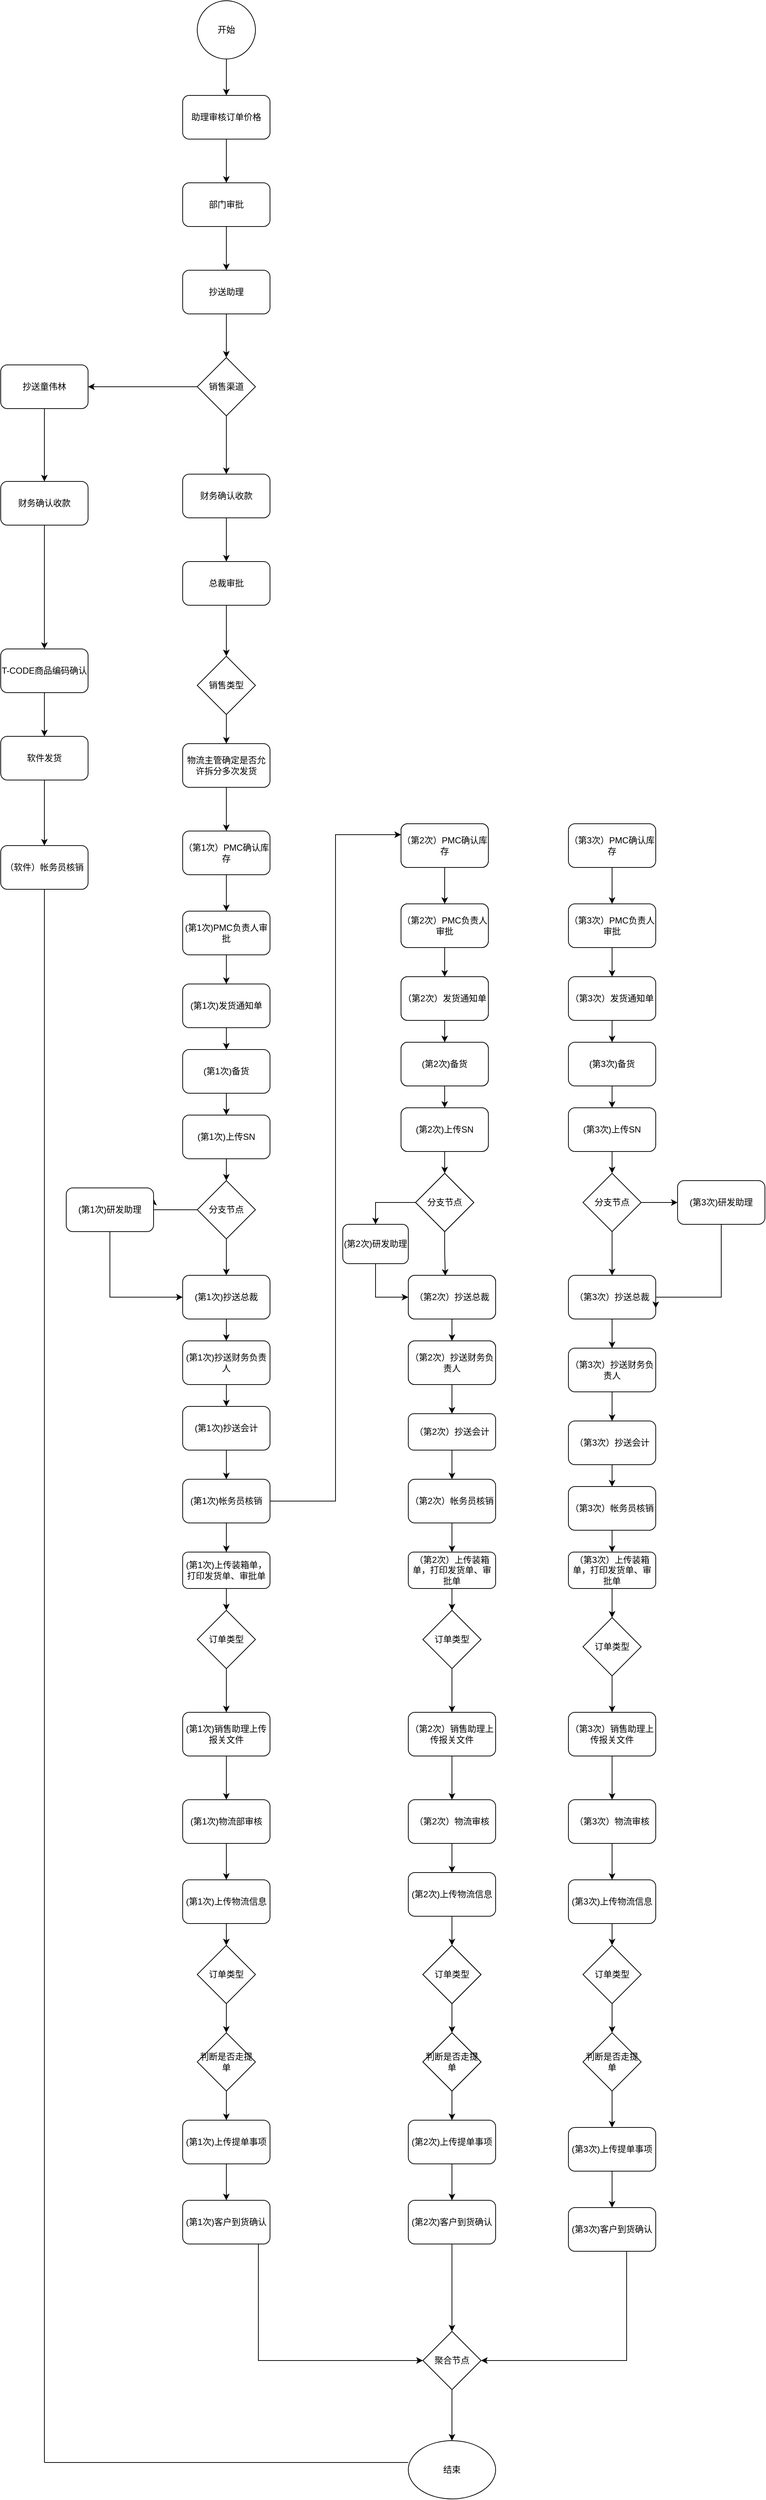 <mxfile version="21.7.2" type="github">
  <diagram id="C5RBs43oDa-KdzZeNtuy" name="Page-1">
    <mxGraphModel dx="967" dy="470" grid="1" gridSize="10" guides="1" tooltips="1" connect="1" arrows="1" fold="1" page="1" pageScale="1" pageWidth="827" pageHeight="1169" math="0" shadow="0">
      <root>
        <mxCell id="WIyWlLk6GJQsqaUBKTNV-0" />
        <mxCell id="WIyWlLk6GJQsqaUBKTNV-1" parent="WIyWlLk6GJQsqaUBKTNV-0" />
        <mxCell id="7YlRBh8pq4Ufe2D6Z4gR-2" style="edgeStyle=orthogonalEdgeStyle;rounded=0;orthogonalLoop=1;jettySize=auto;html=1;" edge="1" parent="WIyWlLk6GJQsqaUBKTNV-1" source="7YlRBh8pq4Ufe2D6Z4gR-0" target="7YlRBh8pq4Ufe2D6Z4gR-1">
          <mxGeometry relative="1" as="geometry" />
        </mxCell>
        <mxCell id="7YlRBh8pq4Ufe2D6Z4gR-0" value="开始" style="ellipse;whiteSpace=wrap;html=1;aspect=fixed;" vertex="1" parent="WIyWlLk6GJQsqaUBKTNV-1">
          <mxGeometry x="290" y="20" width="80" height="80" as="geometry" />
        </mxCell>
        <mxCell id="7YlRBh8pq4Ufe2D6Z4gR-4" style="edgeStyle=orthogonalEdgeStyle;rounded=0;orthogonalLoop=1;jettySize=auto;html=1;entryX=0.5;entryY=0;entryDx=0;entryDy=0;" edge="1" parent="WIyWlLk6GJQsqaUBKTNV-1" source="7YlRBh8pq4Ufe2D6Z4gR-1" target="7YlRBh8pq4Ufe2D6Z4gR-3">
          <mxGeometry relative="1" as="geometry" />
        </mxCell>
        <mxCell id="7YlRBh8pq4Ufe2D6Z4gR-1" value="助理审核订单价格" style="rounded=1;whiteSpace=wrap;html=1;" vertex="1" parent="WIyWlLk6GJQsqaUBKTNV-1">
          <mxGeometry x="270" y="150" width="120" height="60" as="geometry" />
        </mxCell>
        <mxCell id="7YlRBh8pq4Ufe2D6Z4gR-6" style="edgeStyle=orthogonalEdgeStyle;rounded=0;orthogonalLoop=1;jettySize=auto;html=1;" edge="1" parent="WIyWlLk6GJQsqaUBKTNV-1" source="7YlRBh8pq4Ufe2D6Z4gR-3" target="7YlRBh8pq4Ufe2D6Z4gR-5">
          <mxGeometry relative="1" as="geometry" />
        </mxCell>
        <mxCell id="7YlRBh8pq4Ufe2D6Z4gR-3" value="部门审批" style="rounded=1;whiteSpace=wrap;html=1;" vertex="1" parent="WIyWlLk6GJQsqaUBKTNV-1">
          <mxGeometry x="270" y="270" width="120" height="60" as="geometry" />
        </mxCell>
        <mxCell id="7YlRBh8pq4Ufe2D6Z4gR-8" style="edgeStyle=orthogonalEdgeStyle;rounded=0;orthogonalLoop=1;jettySize=auto;html=1;" edge="1" parent="WIyWlLk6GJQsqaUBKTNV-1" source="7YlRBh8pq4Ufe2D6Z4gR-5" target="7YlRBh8pq4Ufe2D6Z4gR-7">
          <mxGeometry relative="1" as="geometry" />
        </mxCell>
        <mxCell id="7YlRBh8pq4Ufe2D6Z4gR-5" value="抄送助理" style="rounded=1;whiteSpace=wrap;html=1;" vertex="1" parent="WIyWlLk6GJQsqaUBKTNV-1">
          <mxGeometry x="270" y="390" width="120" height="60" as="geometry" />
        </mxCell>
        <mxCell id="7YlRBh8pq4Ufe2D6Z4gR-107" style="edgeStyle=orthogonalEdgeStyle;rounded=0;orthogonalLoop=1;jettySize=auto;html=1;entryX=1;entryY=0.5;entryDx=0;entryDy=0;" edge="1" parent="WIyWlLk6GJQsqaUBKTNV-1" source="7YlRBh8pq4Ufe2D6Z4gR-7" target="7YlRBh8pq4Ufe2D6Z4gR-9">
          <mxGeometry relative="1" as="geometry" />
        </mxCell>
        <mxCell id="7YlRBh8pq4Ufe2D6Z4gR-109" style="edgeStyle=orthogonalEdgeStyle;rounded=0;orthogonalLoop=1;jettySize=auto;html=1;" edge="1" parent="WIyWlLk6GJQsqaUBKTNV-1" source="7YlRBh8pq4Ufe2D6Z4gR-7" target="7YlRBh8pq4Ufe2D6Z4gR-11">
          <mxGeometry relative="1" as="geometry" />
        </mxCell>
        <mxCell id="7YlRBh8pq4Ufe2D6Z4gR-7" value="销售渠道" style="rhombus;whiteSpace=wrap;html=1;" vertex="1" parent="WIyWlLk6GJQsqaUBKTNV-1">
          <mxGeometry x="290" y="510" width="80" height="80" as="geometry" />
        </mxCell>
        <mxCell id="7YlRBh8pq4Ufe2D6Z4gR-108" style="edgeStyle=orthogonalEdgeStyle;rounded=0;orthogonalLoop=1;jettySize=auto;html=1;" edge="1" parent="WIyWlLk6GJQsqaUBKTNV-1" source="7YlRBh8pq4Ufe2D6Z4gR-9" target="7YlRBh8pq4Ufe2D6Z4gR-10">
          <mxGeometry relative="1" as="geometry" />
        </mxCell>
        <mxCell id="7YlRBh8pq4Ufe2D6Z4gR-9" value="抄送童伟林" style="rounded=1;whiteSpace=wrap;html=1;" vertex="1" parent="WIyWlLk6GJQsqaUBKTNV-1">
          <mxGeometry x="20" y="520" width="120" height="60" as="geometry" />
        </mxCell>
        <mxCell id="7YlRBh8pq4Ufe2D6Z4gR-111" style="edgeStyle=orthogonalEdgeStyle;rounded=0;orthogonalLoop=1;jettySize=auto;html=1;entryX=0.5;entryY=0;entryDx=0;entryDy=0;" edge="1" parent="WIyWlLk6GJQsqaUBKTNV-1" source="7YlRBh8pq4Ufe2D6Z4gR-10" target="7YlRBh8pq4Ufe2D6Z4gR-14">
          <mxGeometry relative="1" as="geometry" />
        </mxCell>
        <mxCell id="7YlRBh8pq4Ufe2D6Z4gR-10" value="财务确认收款" style="rounded=1;whiteSpace=wrap;html=1;" vertex="1" parent="WIyWlLk6GJQsqaUBKTNV-1">
          <mxGeometry x="20" y="680" width="120" height="60" as="geometry" />
        </mxCell>
        <mxCell id="7YlRBh8pq4Ufe2D6Z4gR-110" style="edgeStyle=orthogonalEdgeStyle;rounded=0;orthogonalLoop=1;jettySize=auto;html=1;entryX=0.5;entryY=0;entryDx=0;entryDy=0;" edge="1" parent="WIyWlLk6GJQsqaUBKTNV-1" source="7YlRBh8pq4Ufe2D6Z4gR-11" target="7YlRBh8pq4Ufe2D6Z4gR-12">
          <mxGeometry relative="1" as="geometry" />
        </mxCell>
        <mxCell id="7YlRBh8pq4Ufe2D6Z4gR-11" value="财务确认收款" style="rounded=1;whiteSpace=wrap;html=1;" vertex="1" parent="WIyWlLk6GJQsqaUBKTNV-1">
          <mxGeometry x="270" y="670" width="120" height="60" as="geometry" />
        </mxCell>
        <mxCell id="7YlRBh8pq4Ufe2D6Z4gR-113" style="edgeStyle=orthogonalEdgeStyle;rounded=0;orthogonalLoop=1;jettySize=auto;html=1;entryX=0.5;entryY=0;entryDx=0;entryDy=0;" edge="1" parent="WIyWlLk6GJQsqaUBKTNV-1" source="7YlRBh8pq4Ufe2D6Z4gR-12" target="7YlRBh8pq4Ufe2D6Z4gR-13">
          <mxGeometry relative="1" as="geometry" />
        </mxCell>
        <mxCell id="7YlRBh8pq4Ufe2D6Z4gR-12" value="总裁审批" style="rounded=1;whiteSpace=wrap;html=1;" vertex="1" parent="WIyWlLk6GJQsqaUBKTNV-1">
          <mxGeometry x="270" y="790" width="120" height="60" as="geometry" />
        </mxCell>
        <mxCell id="7YlRBh8pq4Ufe2D6Z4gR-114" style="edgeStyle=orthogonalEdgeStyle;rounded=0;orthogonalLoop=1;jettySize=auto;html=1;entryX=0.5;entryY=0;entryDx=0;entryDy=0;" edge="1" parent="WIyWlLk6GJQsqaUBKTNV-1" source="7YlRBh8pq4Ufe2D6Z4gR-13" target="7YlRBh8pq4Ufe2D6Z4gR-15">
          <mxGeometry relative="1" as="geometry" />
        </mxCell>
        <mxCell id="7YlRBh8pq4Ufe2D6Z4gR-13" value="销售类型" style="rhombus;whiteSpace=wrap;html=1;" vertex="1" parent="WIyWlLk6GJQsqaUBKTNV-1">
          <mxGeometry x="290" y="920" width="80" height="80" as="geometry" />
        </mxCell>
        <mxCell id="7YlRBh8pq4Ufe2D6Z4gR-190" style="edgeStyle=orthogonalEdgeStyle;rounded=0;orthogonalLoop=1;jettySize=auto;html=1;entryX=0.5;entryY=0;entryDx=0;entryDy=0;" edge="1" parent="WIyWlLk6GJQsqaUBKTNV-1" source="7YlRBh8pq4Ufe2D6Z4gR-14" target="7YlRBh8pq4Ufe2D6Z4gR-17">
          <mxGeometry relative="1" as="geometry" />
        </mxCell>
        <mxCell id="7YlRBh8pq4Ufe2D6Z4gR-14" value="T-CODE商品编码确认" style="rounded=1;whiteSpace=wrap;html=1;" vertex="1" parent="WIyWlLk6GJQsqaUBKTNV-1">
          <mxGeometry x="20" y="910" width="120" height="60" as="geometry" />
        </mxCell>
        <mxCell id="7YlRBh8pq4Ufe2D6Z4gR-115" style="edgeStyle=orthogonalEdgeStyle;rounded=0;orthogonalLoop=1;jettySize=auto;html=1;entryX=0.5;entryY=0;entryDx=0;entryDy=0;" edge="1" parent="WIyWlLk6GJQsqaUBKTNV-1" source="7YlRBh8pq4Ufe2D6Z4gR-15" target="7YlRBh8pq4Ufe2D6Z4gR-19">
          <mxGeometry relative="1" as="geometry" />
        </mxCell>
        <mxCell id="7YlRBh8pq4Ufe2D6Z4gR-15" value="物流主管确定是否允许拆分多次发货" style="rounded=1;whiteSpace=wrap;html=1;" vertex="1" parent="WIyWlLk6GJQsqaUBKTNV-1">
          <mxGeometry x="270" y="1040" width="120" height="60" as="geometry" />
        </mxCell>
        <mxCell id="7YlRBh8pq4Ufe2D6Z4gR-117" style="edgeStyle=orthogonalEdgeStyle;rounded=0;orthogonalLoop=1;jettySize=auto;html=1;" edge="1" parent="WIyWlLk6GJQsqaUBKTNV-1" source="7YlRBh8pq4Ufe2D6Z4gR-17" target="7YlRBh8pq4Ufe2D6Z4gR-18">
          <mxGeometry relative="1" as="geometry" />
        </mxCell>
        <mxCell id="7YlRBh8pq4Ufe2D6Z4gR-17" value="软件发货" style="rounded=1;whiteSpace=wrap;html=1;" vertex="1" parent="WIyWlLk6GJQsqaUBKTNV-1">
          <mxGeometry x="20" y="1030" width="120" height="60" as="geometry" />
        </mxCell>
        <mxCell id="7YlRBh8pq4Ufe2D6Z4gR-18" value="（软件）帐务员核销" style="rounded=1;whiteSpace=wrap;html=1;" vertex="1" parent="WIyWlLk6GJQsqaUBKTNV-1">
          <mxGeometry x="20" y="1180" width="120" height="60" as="geometry" />
        </mxCell>
        <mxCell id="7YlRBh8pq4Ufe2D6Z4gR-118" style="edgeStyle=orthogonalEdgeStyle;rounded=0;orthogonalLoop=1;jettySize=auto;html=1;entryX=0.5;entryY=0;entryDx=0;entryDy=0;" edge="1" parent="WIyWlLk6GJQsqaUBKTNV-1" source="7YlRBh8pq4Ufe2D6Z4gR-19" target="7YlRBh8pq4Ufe2D6Z4gR-20">
          <mxGeometry relative="1" as="geometry" />
        </mxCell>
        <mxCell id="7YlRBh8pq4Ufe2D6Z4gR-19" value="（第1次）PMC确认库存" style="rounded=1;whiteSpace=wrap;html=1;" vertex="1" parent="WIyWlLk6GJQsqaUBKTNV-1">
          <mxGeometry x="270" y="1160" width="120" height="60" as="geometry" />
        </mxCell>
        <mxCell id="7YlRBh8pq4Ufe2D6Z4gR-120" style="edgeStyle=orthogonalEdgeStyle;rounded=0;orthogonalLoop=1;jettySize=auto;html=1;" edge="1" parent="WIyWlLk6GJQsqaUBKTNV-1" source="7YlRBh8pq4Ufe2D6Z4gR-20" target="7YlRBh8pq4Ufe2D6Z4gR-21">
          <mxGeometry relative="1" as="geometry" />
        </mxCell>
        <mxCell id="7YlRBh8pq4Ufe2D6Z4gR-20" value="(第1次)PMC负责人审批" style="rounded=1;whiteSpace=wrap;html=1;" vertex="1" parent="WIyWlLk6GJQsqaUBKTNV-1">
          <mxGeometry x="270" y="1270" width="120" height="60" as="geometry" />
        </mxCell>
        <mxCell id="7YlRBh8pq4Ufe2D6Z4gR-121" style="edgeStyle=orthogonalEdgeStyle;rounded=0;orthogonalLoop=1;jettySize=auto;html=1;" edge="1" parent="WIyWlLk6GJQsqaUBKTNV-1" source="7YlRBh8pq4Ufe2D6Z4gR-21" target="7YlRBh8pq4Ufe2D6Z4gR-22">
          <mxGeometry relative="1" as="geometry" />
        </mxCell>
        <mxCell id="7YlRBh8pq4Ufe2D6Z4gR-21" value="(第1次)发货通知单" style="rounded=1;whiteSpace=wrap;html=1;" vertex="1" parent="WIyWlLk6GJQsqaUBKTNV-1">
          <mxGeometry x="270" y="1370" width="120" height="60" as="geometry" />
        </mxCell>
        <mxCell id="7YlRBh8pq4Ufe2D6Z4gR-122" style="edgeStyle=orthogonalEdgeStyle;rounded=0;orthogonalLoop=1;jettySize=auto;html=1;" edge="1" parent="WIyWlLk6GJQsqaUBKTNV-1" source="7YlRBh8pq4Ufe2D6Z4gR-22" target="7YlRBh8pq4Ufe2D6Z4gR-23">
          <mxGeometry relative="1" as="geometry" />
        </mxCell>
        <mxCell id="7YlRBh8pq4Ufe2D6Z4gR-22" value="(第1次)备货" style="rounded=1;whiteSpace=wrap;html=1;" vertex="1" parent="WIyWlLk6GJQsqaUBKTNV-1">
          <mxGeometry x="270" y="1460" width="120" height="60" as="geometry" />
        </mxCell>
        <mxCell id="7YlRBh8pq4Ufe2D6Z4gR-123" style="edgeStyle=orthogonalEdgeStyle;rounded=0;orthogonalLoop=1;jettySize=auto;html=1;" edge="1" parent="WIyWlLk6GJQsqaUBKTNV-1" source="7YlRBh8pq4Ufe2D6Z4gR-23" target="7YlRBh8pq4Ufe2D6Z4gR-24">
          <mxGeometry relative="1" as="geometry" />
        </mxCell>
        <mxCell id="7YlRBh8pq4Ufe2D6Z4gR-23" value="(第1次)上传SN" style="rounded=1;whiteSpace=wrap;html=1;" vertex="1" parent="WIyWlLk6GJQsqaUBKTNV-1">
          <mxGeometry x="270" y="1550" width="120" height="60" as="geometry" />
        </mxCell>
        <mxCell id="7YlRBh8pq4Ufe2D6Z4gR-124" style="edgeStyle=orthogonalEdgeStyle;rounded=0;orthogonalLoop=1;jettySize=auto;html=1;entryX=1;entryY=0.25;entryDx=0;entryDy=0;" edge="1" parent="WIyWlLk6GJQsqaUBKTNV-1" source="7YlRBh8pq4Ufe2D6Z4gR-24" target="7YlRBh8pq4Ufe2D6Z4gR-28">
          <mxGeometry relative="1" as="geometry">
            <Array as="points">
              <mxPoint x="230" y="1680" />
            </Array>
          </mxGeometry>
        </mxCell>
        <mxCell id="7YlRBh8pq4Ufe2D6Z4gR-125" style="edgeStyle=orthogonalEdgeStyle;rounded=0;orthogonalLoop=1;jettySize=auto;html=1;entryX=0.5;entryY=0;entryDx=0;entryDy=0;" edge="1" parent="WIyWlLk6GJQsqaUBKTNV-1" source="7YlRBh8pq4Ufe2D6Z4gR-24" target="7YlRBh8pq4Ufe2D6Z4gR-25">
          <mxGeometry relative="1" as="geometry" />
        </mxCell>
        <mxCell id="7YlRBh8pq4Ufe2D6Z4gR-24" value="分支节点" style="rhombus;whiteSpace=wrap;html=1;" vertex="1" parent="WIyWlLk6GJQsqaUBKTNV-1">
          <mxGeometry x="290" y="1640" width="80" height="80" as="geometry" />
        </mxCell>
        <mxCell id="7YlRBh8pq4Ufe2D6Z4gR-126" style="edgeStyle=orthogonalEdgeStyle;rounded=0;orthogonalLoop=1;jettySize=auto;html=1;" edge="1" parent="WIyWlLk6GJQsqaUBKTNV-1" source="7YlRBh8pq4Ufe2D6Z4gR-25" target="7YlRBh8pq4Ufe2D6Z4gR-26">
          <mxGeometry relative="1" as="geometry" />
        </mxCell>
        <mxCell id="7YlRBh8pq4Ufe2D6Z4gR-25" value="(第1次)抄送总裁" style="rounded=1;whiteSpace=wrap;html=1;" vertex="1" parent="WIyWlLk6GJQsqaUBKTNV-1">
          <mxGeometry x="270" y="1770" width="120" height="60" as="geometry" />
        </mxCell>
        <mxCell id="7YlRBh8pq4Ufe2D6Z4gR-127" style="edgeStyle=orthogonalEdgeStyle;rounded=0;orthogonalLoop=1;jettySize=auto;html=1;" edge="1" parent="WIyWlLk6GJQsqaUBKTNV-1" source="7YlRBh8pq4Ufe2D6Z4gR-26" target="7YlRBh8pq4Ufe2D6Z4gR-29">
          <mxGeometry relative="1" as="geometry" />
        </mxCell>
        <mxCell id="7YlRBh8pq4Ufe2D6Z4gR-26" value="(第1次)抄送财务负责人" style="rounded=1;whiteSpace=wrap;html=1;" vertex="1" parent="WIyWlLk6GJQsqaUBKTNV-1">
          <mxGeometry x="270" y="1860" width="120" height="60" as="geometry" />
        </mxCell>
        <mxCell id="7YlRBh8pq4Ufe2D6Z4gR-161" style="edgeStyle=orthogonalEdgeStyle;rounded=0;orthogonalLoop=1;jettySize=auto;html=1;entryX=0;entryY=0.5;entryDx=0;entryDy=0;" edge="1" parent="WIyWlLk6GJQsqaUBKTNV-1" source="7YlRBh8pq4Ufe2D6Z4gR-28" target="7YlRBh8pq4Ufe2D6Z4gR-25">
          <mxGeometry relative="1" as="geometry">
            <Array as="points">
              <mxPoint x="170" y="1800" />
            </Array>
          </mxGeometry>
        </mxCell>
        <mxCell id="7YlRBh8pq4Ufe2D6Z4gR-28" value="(第1次)研发助理" style="rounded=1;whiteSpace=wrap;html=1;" vertex="1" parent="WIyWlLk6GJQsqaUBKTNV-1">
          <mxGeometry x="110" y="1650" width="120" height="60" as="geometry" />
        </mxCell>
        <mxCell id="7YlRBh8pq4Ufe2D6Z4gR-128" style="edgeStyle=orthogonalEdgeStyle;rounded=0;orthogonalLoop=1;jettySize=auto;html=1;entryX=0.5;entryY=0;entryDx=0;entryDy=0;" edge="1" parent="WIyWlLk6GJQsqaUBKTNV-1" source="7YlRBh8pq4Ufe2D6Z4gR-29" target="7YlRBh8pq4Ufe2D6Z4gR-30">
          <mxGeometry relative="1" as="geometry" />
        </mxCell>
        <mxCell id="7YlRBh8pq4Ufe2D6Z4gR-29" value="(第1次)抄送会计" style="rounded=1;whiteSpace=wrap;html=1;" vertex="1" parent="WIyWlLk6GJQsqaUBKTNV-1">
          <mxGeometry x="270" y="1950" width="120" height="60" as="geometry" />
        </mxCell>
        <mxCell id="7YlRBh8pq4Ufe2D6Z4gR-129" style="edgeStyle=orthogonalEdgeStyle;rounded=0;orthogonalLoop=1;jettySize=auto;html=1;" edge="1" parent="WIyWlLk6GJQsqaUBKTNV-1" source="7YlRBh8pq4Ufe2D6Z4gR-30" target="7YlRBh8pq4Ufe2D6Z4gR-33">
          <mxGeometry relative="1" as="geometry" />
        </mxCell>
        <mxCell id="7YlRBh8pq4Ufe2D6Z4gR-140" style="edgeStyle=orthogonalEdgeStyle;rounded=0;orthogonalLoop=1;jettySize=auto;html=1;entryX=0;entryY=0.25;entryDx=0;entryDy=0;" edge="1" parent="WIyWlLk6GJQsqaUBKTNV-1" source="7YlRBh8pq4Ufe2D6Z4gR-30" target="7YlRBh8pq4Ufe2D6Z4gR-63">
          <mxGeometry relative="1" as="geometry" />
        </mxCell>
        <mxCell id="7YlRBh8pq4Ufe2D6Z4gR-30" value="(第1次)帐务员核销" style="rounded=1;whiteSpace=wrap;html=1;" vertex="1" parent="WIyWlLk6GJQsqaUBKTNV-1">
          <mxGeometry x="270" y="2050" width="120" height="60" as="geometry" />
        </mxCell>
        <mxCell id="7YlRBh8pq4Ufe2D6Z4gR-130" style="edgeStyle=orthogonalEdgeStyle;rounded=0;orthogonalLoop=1;jettySize=auto;html=1;" edge="1" parent="WIyWlLk6GJQsqaUBKTNV-1" source="7YlRBh8pq4Ufe2D6Z4gR-33" target="7YlRBh8pq4Ufe2D6Z4gR-34">
          <mxGeometry relative="1" as="geometry" />
        </mxCell>
        <mxCell id="7YlRBh8pq4Ufe2D6Z4gR-33" value="(第1次)上传装箱单，打印发货单、审批单" style="rounded=1;whiteSpace=wrap;html=1;" vertex="1" parent="WIyWlLk6GJQsqaUBKTNV-1">
          <mxGeometry x="270" y="2150" width="120" height="50" as="geometry" />
        </mxCell>
        <mxCell id="7YlRBh8pq4Ufe2D6Z4gR-133" style="edgeStyle=orthogonalEdgeStyle;rounded=0;orthogonalLoop=1;jettySize=auto;html=1;" edge="1" parent="WIyWlLk6GJQsqaUBKTNV-1" source="7YlRBh8pq4Ufe2D6Z4gR-34" target="7YlRBh8pq4Ufe2D6Z4gR-36">
          <mxGeometry relative="1" as="geometry" />
        </mxCell>
        <mxCell id="7YlRBh8pq4Ufe2D6Z4gR-34" value="订单类型" style="rhombus;whiteSpace=wrap;html=1;" vertex="1" parent="WIyWlLk6GJQsqaUBKTNV-1">
          <mxGeometry x="290" y="2230" width="80" height="80" as="geometry" />
        </mxCell>
        <mxCell id="7YlRBh8pq4Ufe2D6Z4gR-134" style="edgeStyle=orthogonalEdgeStyle;rounded=0;orthogonalLoop=1;jettySize=auto;html=1;" edge="1" parent="WIyWlLk6GJQsqaUBKTNV-1" source="7YlRBh8pq4Ufe2D6Z4gR-36" target="7YlRBh8pq4Ufe2D6Z4gR-37">
          <mxGeometry relative="1" as="geometry" />
        </mxCell>
        <mxCell id="7YlRBh8pq4Ufe2D6Z4gR-36" value="(第1次)销售助理上传报关文件" style="rounded=1;whiteSpace=wrap;html=1;" vertex="1" parent="WIyWlLk6GJQsqaUBKTNV-1">
          <mxGeometry x="270" y="2370" width="120" height="60" as="geometry" />
        </mxCell>
        <mxCell id="7YlRBh8pq4Ufe2D6Z4gR-135" style="edgeStyle=orthogonalEdgeStyle;rounded=0;orthogonalLoop=1;jettySize=auto;html=1;" edge="1" parent="WIyWlLk6GJQsqaUBKTNV-1" source="7YlRBh8pq4Ufe2D6Z4gR-37" target="7YlRBh8pq4Ufe2D6Z4gR-38">
          <mxGeometry relative="1" as="geometry" />
        </mxCell>
        <mxCell id="7YlRBh8pq4Ufe2D6Z4gR-37" value="(第1次)物流部审核" style="rounded=1;whiteSpace=wrap;html=1;" vertex="1" parent="WIyWlLk6GJQsqaUBKTNV-1">
          <mxGeometry x="270" y="2490" width="120" height="60" as="geometry" />
        </mxCell>
        <mxCell id="7YlRBh8pq4Ufe2D6Z4gR-136" style="edgeStyle=orthogonalEdgeStyle;rounded=0;orthogonalLoop=1;jettySize=auto;html=1;" edge="1" parent="WIyWlLk6GJQsqaUBKTNV-1" source="7YlRBh8pq4Ufe2D6Z4gR-38" target="7YlRBh8pq4Ufe2D6Z4gR-39">
          <mxGeometry relative="1" as="geometry" />
        </mxCell>
        <mxCell id="7YlRBh8pq4Ufe2D6Z4gR-38" value="(第1次)上传物流信息" style="rounded=1;whiteSpace=wrap;html=1;" vertex="1" parent="WIyWlLk6GJQsqaUBKTNV-1">
          <mxGeometry x="270" y="2600" width="120" height="60" as="geometry" />
        </mxCell>
        <mxCell id="7YlRBh8pq4Ufe2D6Z4gR-137" style="edgeStyle=orthogonalEdgeStyle;rounded=0;orthogonalLoop=1;jettySize=auto;html=1;" edge="1" parent="WIyWlLk6GJQsqaUBKTNV-1" source="7YlRBh8pq4Ufe2D6Z4gR-39" target="7YlRBh8pq4Ufe2D6Z4gR-40">
          <mxGeometry relative="1" as="geometry" />
        </mxCell>
        <mxCell id="7YlRBh8pq4Ufe2D6Z4gR-39" value="订单类型" style="rhombus;whiteSpace=wrap;html=1;" vertex="1" parent="WIyWlLk6GJQsqaUBKTNV-1">
          <mxGeometry x="290" y="2690" width="80" height="80" as="geometry" />
        </mxCell>
        <mxCell id="7YlRBh8pq4Ufe2D6Z4gR-138" style="edgeStyle=orthogonalEdgeStyle;rounded=0;orthogonalLoop=1;jettySize=auto;html=1;" edge="1" parent="WIyWlLk6GJQsqaUBKTNV-1" source="7YlRBh8pq4Ufe2D6Z4gR-40" target="7YlRBh8pq4Ufe2D6Z4gR-41">
          <mxGeometry relative="1" as="geometry" />
        </mxCell>
        <mxCell id="7YlRBh8pq4Ufe2D6Z4gR-40" value="判断是否走提单" style="rhombus;whiteSpace=wrap;html=1;" vertex="1" parent="WIyWlLk6GJQsqaUBKTNV-1">
          <mxGeometry x="290" y="2810" width="80" height="80" as="geometry" />
        </mxCell>
        <mxCell id="7YlRBh8pq4Ufe2D6Z4gR-139" style="edgeStyle=orthogonalEdgeStyle;rounded=0;orthogonalLoop=1;jettySize=auto;html=1;" edge="1" parent="WIyWlLk6GJQsqaUBKTNV-1" source="7YlRBh8pq4Ufe2D6Z4gR-41" target="7YlRBh8pq4Ufe2D6Z4gR-42">
          <mxGeometry relative="1" as="geometry" />
        </mxCell>
        <mxCell id="7YlRBh8pq4Ufe2D6Z4gR-41" value="(第1次)上传提单事项" style="rounded=1;whiteSpace=wrap;html=1;" vertex="1" parent="WIyWlLk6GJQsqaUBKTNV-1">
          <mxGeometry x="270" y="2930" width="120" height="60" as="geometry" />
        </mxCell>
        <mxCell id="7YlRBh8pq4Ufe2D6Z4gR-106" style="edgeStyle=orthogonalEdgeStyle;rounded=0;orthogonalLoop=1;jettySize=auto;html=1;entryX=0;entryY=0.5;entryDx=0;entryDy=0;" edge="1" parent="WIyWlLk6GJQsqaUBKTNV-1" source="7YlRBh8pq4Ufe2D6Z4gR-42" target="7YlRBh8pq4Ufe2D6Z4gR-102">
          <mxGeometry relative="1" as="geometry">
            <Array as="points">
              <mxPoint x="374" y="3260" />
            </Array>
          </mxGeometry>
        </mxCell>
        <mxCell id="7YlRBh8pq4Ufe2D6Z4gR-42" value="(第1次)客户到货确认" style="rounded=1;whiteSpace=wrap;html=1;" vertex="1" parent="WIyWlLk6GJQsqaUBKTNV-1">
          <mxGeometry x="270" y="3040" width="120" height="60" as="geometry" />
        </mxCell>
        <mxCell id="7YlRBh8pq4Ufe2D6Z4gR-43" value="（第2次）PMC确认库存" style="rounded=1;whiteSpace=wrap;html=1;" vertex="1" parent="WIyWlLk6GJQsqaUBKTNV-1">
          <mxGeometry x="570" y="1150" width="120" height="60" as="geometry" />
        </mxCell>
        <mxCell id="7YlRBh8pq4Ufe2D6Z4gR-44" value="（第2次）PMC负责人审批" style="rounded=1;whiteSpace=wrap;html=1;" vertex="1" parent="WIyWlLk6GJQsqaUBKTNV-1">
          <mxGeometry x="570" y="1260" width="120" height="60" as="geometry" />
        </mxCell>
        <mxCell id="7YlRBh8pq4Ufe2D6Z4gR-45" value="（第2次）发货通知单" style="rounded=1;whiteSpace=wrap;html=1;" vertex="1" parent="WIyWlLk6GJQsqaUBKTNV-1">
          <mxGeometry x="570" y="1360" width="120" height="60" as="geometry" />
        </mxCell>
        <mxCell id="7YlRBh8pq4Ufe2D6Z4gR-46" value="(第2次)备货" style="rounded=1;whiteSpace=wrap;html=1;" vertex="1" parent="WIyWlLk6GJQsqaUBKTNV-1">
          <mxGeometry x="570" y="1450" width="120" height="60" as="geometry" />
        </mxCell>
        <mxCell id="7YlRBh8pq4Ufe2D6Z4gR-47" value="(第2次)上传SN" style="rounded=1;whiteSpace=wrap;html=1;" vertex="1" parent="WIyWlLk6GJQsqaUBKTNV-1">
          <mxGeometry x="570" y="1540" width="120" height="60" as="geometry" />
        </mxCell>
        <mxCell id="7YlRBh8pq4Ufe2D6Z4gR-48" value="分支节点" style="rhombus;whiteSpace=wrap;html=1;" vertex="1" parent="WIyWlLk6GJQsqaUBKTNV-1">
          <mxGeometry x="590" y="1630" width="80" height="80" as="geometry" />
        </mxCell>
        <mxCell id="7YlRBh8pq4Ufe2D6Z4gR-166" style="edgeStyle=orthogonalEdgeStyle;rounded=0;orthogonalLoop=1;jettySize=auto;html=1;entryX=0;entryY=0.5;entryDx=0;entryDy=0;" edge="1" parent="WIyWlLk6GJQsqaUBKTNV-1" source="7YlRBh8pq4Ufe2D6Z4gR-49" target="7YlRBh8pq4Ufe2D6Z4gR-69">
          <mxGeometry relative="1" as="geometry" />
        </mxCell>
        <mxCell id="7YlRBh8pq4Ufe2D6Z4gR-49" value="(第2次)研发助理" style="rounded=1;whiteSpace=wrap;html=1;" vertex="1" parent="WIyWlLk6GJQsqaUBKTNV-1">
          <mxGeometry x="490" y="1700" width="90" height="54" as="geometry" />
        </mxCell>
        <mxCell id="7YlRBh8pq4Ufe2D6Z4gR-50" value="（第2次）抄送总裁" style="rounded=1;whiteSpace=wrap;html=1;" vertex="1" parent="WIyWlLk6GJQsqaUBKTNV-1">
          <mxGeometry x="580" y="1770" width="120" height="60" as="geometry" />
        </mxCell>
        <mxCell id="7YlRBh8pq4Ufe2D6Z4gR-51" value="（第2次）抄送财务负责人" style="rounded=1;whiteSpace=wrap;html=1;" vertex="1" parent="WIyWlLk6GJQsqaUBKTNV-1">
          <mxGeometry x="580" y="1860" width="120" height="60" as="geometry" />
        </mxCell>
        <mxCell id="7YlRBh8pq4Ufe2D6Z4gR-59" value="订单类型" style="rhombus;whiteSpace=wrap;html=1;" vertex="1" parent="WIyWlLk6GJQsqaUBKTNV-1">
          <mxGeometry x="600" y="2690" width="80" height="80" as="geometry" />
        </mxCell>
        <mxCell id="7YlRBh8pq4Ufe2D6Z4gR-60" value="判断是否走提单" style="rhombus;whiteSpace=wrap;html=1;" vertex="1" parent="WIyWlLk6GJQsqaUBKTNV-1">
          <mxGeometry x="600" y="2810" width="80" height="80" as="geometry" />
        </mxCell>
        <mxCell id="7YlRBh8pq4Ufe2D6Z4gR-141" style="edgeStyle=orthogonalEdgeStyle;rounded=0;orthogonalLoop=1;jettySize=auto;html=1;" edge="1" parent="WIyWlLk6GJQsqaUBKTNV-1" source="7YlRBh8pq4Ufe2D6Z4gR-63" target="7YlRBh8pq4Ufe2D6Z4gR-64">
          <mxGeometry relative="1" as="geometry" />
        </mxCell>
        <mxCell id="7YlRBh8pq4Ufe2D6Z4gR-63" value="（第2次）PMC确认库存" style="rounded=1;whiteSpace=wrap;html=1;" vertex="1" parent="WIyWlLk6GJQsqaUBKTNV-1">
          <mxGeometry x="570" y="1150" width="120" height="60" as="geometry" />
        </mxCell>
        <mxCell id="7YlRBh8pq4Ufe2D6Z4gR-142" style="edgeStyle=orthogonalEdgeStyle;rounded=0;orthogonalLoop=1;jettySize=auto;html=1;entryX=0.5;entryY=0;entryDx=0;entryDy=0;" edge="1" parent="WIyWlLk6GJQsqaUBKTNV-1" source="7YlRBh8pq4Ufe2D6Z4gR-64" target="7YlRBh8pq4Ufe2D6Z4gR-65">
          <mxGeometry relative="1" as="geometry" />
        </mxCell>
        <mxCell id="7YlRBh8pq4Ufe2D6Z4gR-64" value="（第2次）PMC负责人审批" style="rounded=1;whiteSpace=wrap;html=1;" vertex="1" parent="WIyWlLk6GJQsqaUBKTNV-1">
          <mxGeometry x="570" y="1260" width="120" height="60" as="geometry" />
        </mxCell>
        <mxCell id="7YlRBh8pq4Ufe2D6Z4gR-143" style="edgeStyle=orthogonalEdgeStyle;rounded=0;orthogonalLoop=1;jettySize=auto;html=1;entryX=0.5;entryY=0;entryDx=0;entryDy=0;" edge="1" parent="WIyWlLk6GJQsqaUBKTNV-1" source="7YlRBh8pq4Ufe2D6Z4gR-65" target="7YlRBh8pq4Ufe2D6Z4gR-66">
          <mxGeometry relative="1" as="geometry" />
        </mxCell>
        <mxCell id="7YlRBh8pq4Ufe2D6Z4gR-65" value="（第2次）发货通知单" style="rounded=1;whiteSpace=wrap;html=1;" vertex="1" parent="WIyWlLk6GJQsqaUBKTNV-1">
          <mxGeometry x="570" y="1360" width="120" height="60" as="geometry" />
        </mxCell>
        <mxCell id="7YlRBh8pq4Ufe2D6Z4gR-144" style="edgeStyle=orthogonalEdgeStyle;rounded=0;orthogonalLoop=1;jettySize=auto;html=1;" edge="1" parent="WIyWlLk6GJQsqaUBKTNV-1" source="7YlRBh8pq4Ufe2D6Z4gR-66" target="7YlRBh8pq4Ufe2D6Z4gR-67">
          <mxGeometry relative="1" as="geometry" />
        </mxCell>
        <mxCell id="7YlRBh8pq4Ufe2D6Z4gR-66" value="(第2次)备货" style="rounded=1;whiteSpace=wrap;html=1;" vertex="1" parent="WIyWlLk6GJQsqaUBKTNV-1">
          <mxGeometry x="570" y="1450" width="120" height="60" as="geometry" />
        </mxCell>
        <mxCell id="7YlRBh8pq4Ufe2D6Z4gR-145" style="edgeStyle=orthogonalEdgeStyle;rounded=0;orthogonalLoop=1;jettySize=auto;html=1;" edge="1" parent="WIyWlLk6GJQsqaUBKTNV-1" source="7YlRBh8pq4Ufe2D6Z4gR-67" target="7YlRBh8pq4Ufe2D6Z4gR-68">
          <mxGeometry relative="1" as="geometry" />
        </mxCell>
        <mxCell id="7YlRBh8pq4Ufe2D6Z4gR-67" value="(第2次)上传SN" style="rounded=1;whiteSpace=wrap;html=1;" vertex="1" parent="WIyWlLk6GJQsqaUBKTNV-1">
          <mxGeometry x="570" y="1540" width="120" height="60" as="geometry" />
        </mxCell>
        <mxCell id="7YlRBh8pq4Ufe2D6Z4gR-147" style="edgeStyle=orthogonalEdgeStyle;rounded=0;orthogonalLoop=1;jettySize=auto;html=1;entryX=0.424;entryY=0.011;entryDx=0;entryDy=0;entryPerimeter=0;" edge="1" parent="WIyWlLk6GJQsqaUBKTNV-1" source="7YlRBh8pq4Ufe2D6Z4gR-68" target="7YlRBh8pq4Ufe2D6Z4gR-69">
          <mxGeometry relative="1" as="geometry" />
        </mxCell>
        <mxCell id="7YlRBh8pq4Ufe2D6Z4gR-165" style="edgeStyle=orthogonalEdgeStyle;rounded=0;orthogonalLoop=1;jettySize=auto;html=1;entryX=0.5;entryY=0;entryDx=0;entryDy=0;" edge="1" parent="WIyWlLk6GJQsqaUBKTNV-1" source="7YlRBh8pq4Ufe2D6Z4gR-68" target="7YlRBh8pq4Ufe2D6Z4gR-49">
          <mxGeometry relative="1" as="geometry" />
        </mxCell>
        <mxCell id="7YlRBh8pq4Ufe2D6Z4gR-68" value="分支节点" style="rhombus;whiteSpace=wrap;html=1;" vertex="1" parent="WIyWlLk6GJQsqaUBKTNV-1">
          <mxGeometry x="590" y="1630" width="80" height="80" as="geometry" />
        </mxCell>
        <mxCell id="7YlRBh8pq4Ufe2D6Z4gR-148" style="edgeStyle=orthogonalEdgeStyle;rounded=0;orthogonalLoop=1;jettySize=auto;html=1;" edge="1" parent="WIyWlLk6GJQsqaUBKTNV-1" source="7YlRBh8pq4Ufe2D6Z4gR-69" target="7YlRBh8pq4Ufe2D6Z4gR-70">
          <mxGeometry relative="1" as="geometry" />
        </mxCell>
        <mxCell id="7YlRBh8pq4Ufe2D6Z4gR-69" value="（第2次）抄送总裁" style="rounded=1;whiteSpace=wrap;html=1;" vertex="1" parent="WIyWlLk6GJQsqaUBKTNV-1">
          <mxGeometry x="580" y="1770" width="120" height="60" as="geometry" />
        </mxCell>
        <mxCell id="7YlRBh8pq4Ufe2D6Z4gR-149" style="edgeStyle=orthogonalEdgeStyle;rounded=0;orthogonalLoop=1;jettySize=auto;html=1;" edge="1" parent="WIyWlLk6GJQsqaUBKTNV-1" source="7YlRBh8pq4Ufe2D6Z4gR-70" target="7YlRBh8pq4Ufe2D6Z4gR-71">
          <mxGeometry relative="1" as="geometry" />
        </mxCell>
        <mxCell id="7YlRBh8pq4Ufe2D6Z4gR-70" value="（第2次）抄送财务负责人" style="rounded=1;whiteSpace=wrap;html=1;" vertex="1" parent="WIyWlLk6GJQsqaUBKTNV-1">
          <mxGeometry x="580" y="1860" width="120" height="60" as="geometry" />
        </mxCell>
        <mxCell id="7YlRBh8pq4Ufe2D6Z4gR-150" style="edgeStyle=orthogonalEdgeStyle;rounded=0;orthogonalLoop=1;jettySize=auto;html=1;" edge="1" parent="WIyWlLk6GJQsqaUBKTNV-1" source="7YlRBh8pq4Ufe2D6Z4gR-71" target="7YlRBh8pq4Ufe2D6Z4gR-72">
          <mxGeometry relative="1" as="geometry" />
        </mxCell>
        <mxCell id="7YlRBh8pq4Ufe2D6Z4gR-71" value="（第2次）抄送会计" style="rounded=1;whiteSpace=wrap;html=1;" vertex="1" parent="WIyWlLk6GJQsqaUBKTNV-1">
          <mxGeometry x="580" y="1960" width="120" height="50" as="geometry" />
        </mxCell>
        <mxCell id="7YlRBh8pq4Ufe2D6Z4gR-151" style="edgeStyle=orthogonalEdgeStyle;rounded=0;orthogonalLoop=1;jettySize=auto;html=1;entryX=0.5;entryY=0;entryDx=0;entryDy=0;" edge="1" parent="WIyWlLk6GJQsqaUBKTNV-1" source="7YlRBh8pq4Ufe2D6Z4gR-72" target="7YlRBh8pq4Ufe2D6Z4gR-73">
          <mxGeometry relative="1" as="geometry" />
        </mxCell>
        <mxCell id="7YlRBh8pq4Ufe2D6Z4gR-72" value="（第2次）帐务员核销" style="rounded=1;whiteSpace=wrap;html=1;" vertex="1" parent="WIyWlLk6GJQsqaUBKTNV-1">
          <mxGeometry x="580" y="2050" width="120" height="60" as="geometry" />
        </mxCell>
        <mxCell id="7YlRBh8pq4Ufe2D6Z4gR-152" style="edgeStyle=orthogonalEdgeStyle;rounded=0;orthogonalLoop=1;jettySize=auto;html=1;" edge="1" parent="WIyWlLk6GJQsqaUBKTNV-1" source="7YlRBh8pq4Ufe2D6Z4gR-73" target="7YlRBh8pq4Ufe2D6Z4gR-74">
          <mxGeometry relative="1" as="geometry" />
        </mxCell>
        <mxCell id="7YlRBh8pq4Ufe2D6Z4gR-73" value="（第2次）上传装箱单，打印发货单、审批单" style="rounded=1;whiteSpace=wrap;html=1;" vertex="1" parent="WIyWlLk6GJQsqaUBKTNV-1">
          <mxGeometry x="580" y="2150" width="120" height="50" as="geometry" />
        </mxCell>
        <mxCell id="7YlRBh8pq4Ufe2D6Z4gR-153" style="edgeStyle=orthogonalEdgeStyle;rounded=0;orthogonalLoop=1;jettySize=auto;html=1;entryX=0.5;entryY=0;entryDx=0;entryDy=0;" edge="1" parent="WIyWlLk6GJQsqaUBKTNV-1" source="7YlRBh8pq4Ufe2D6Z4gR-74" target="7YlRBh8pq4Ufe2D6Z4gR-75">
          <mxGeometry relative="1" as="geometry" />
        </mxCell>
        <mxCell id="7YlRBh8pq4Ufe2D6Z4gR-74" value="订单类型" style="rhombus;whiteSpace=wrap;html=1;" vertex="1" parent="WIyWlLk6GJQsqaUBKTNV-1">
          <mxGeometry x="600" y="2230" width="80" height="80" as="geometry" />
        </mxCell>
        <mxCell id="7YlRBh8pq4Ufe2D6Z4gR-154" style="edgeStyle=orthogonalEdgeStyle;rounded=0;orthogonalLoop=1;jettySize=auto;html=1;" edge="1" parent="WIyWlLk6GJQsqaUBKTNV-1" source="7YlRBh8pq4Ufe2D6Z4gR-75" target="7YlRBh8pq4Ufe2D6Z4gR-76">
          <mxGeometry relative="1" as="geometry" />
        </mxCell>
        <mxCell id="7YlRBh8pq4Ufe2D6Z4gR-75" value="（第2次）销售助理上传报关文件" style="rounded=1;whiteSpace=wrap;html=1;" vertex="1" parent="WIyWlLk6GJQsqaUBKTNV-1">
          <mxGeometry x="580" y="2370" width="120" height="60" as="geometry" />
        </mxCell>
        <mxCell id="7YlRBh8pq4Ufe2D6Z4gR-155" style="edgeStyle=orthogonalEdgeStyle;rounded=0;orthogonalLoop=1;jettySize=auto;html=1;" edge="1" parent="WIyWlLk6GJQsqaUBKTNV-1" source="7YlRBh8pq4Ufe2D6Z4gR-76" target="7YlRBh8pq4Ufe2D6Z4gR-77">
          <mxGeometry relative="1" as="geometry" />
        </mxCell>
        <mxCell id="7YlRBh8pq4Ufe2D6Z4gR-76" value="（第2次）物流审核" style="rounded=1;whiteSpace=wrap;html=1;" vertex="1" parent="WIyWlLk6GJQsqaUBKTNV-1">
          <mxGeometry x="580" y="2490" width="120" height="60" as="geometry" />
        </mxCell>
        <mxCell id="7YlRBh8pq4Ufe2D6Z4gR-156" style="edgeStyle=orthogonalEdgeStyle;rounded=0;orthogonalLoop=1;jettySize=auto;html=1;entryX=0.5;entryY=0;entryDx=0;entryDy=0;" edge="1" parent="WIyWlLk6GJQsqaUBKTNV-1" source="7YlRBh8pq4Ufe2D6Z4gR-77" target="7YlRBh8pq4Ufe2D6Z4gR-78">
          <mxGeometry relative="1" as="geometry" />
        </mxCell>
        <mxCell id="7YlRBh8pq4Ufe2D6Z4gR-77" value="(第2次)上传物流信息" style="rounded=1;whiteSpace=wrap;html=1;" vertex="1" parent="WIyWlLk6GJQsqaUBKTNV-1">
          <mxGeometry x="580" y="2590" width="120" height="60" as="geometry" />
        </mxCell>
        <mxCell id="7YlRBh8pq4Ufe2D6Z4gR-157" style="edgeStyle=orthogonalEdgeStyle;rounded=0;orthogonalLoop=1;jettySize=auto;html=1;" edge="1" parent="WIyWlLk6GJQsqaUBKTNV-1" source="7YlRBh8pq4Ufe2D6Z4gR-78" target="7YlRBh8pq4Ufe2D6Z4gR-79">
          <mxGeometry relative="1" as="geometry" />
        </mxCell>
        <mxCell id="7YlRBh8pq4Ufe2D6Z4gR-78" value="订单类型" style="rhombus;whiteSpace=wrap;html=1;" vertex="1" parent="WIyWlLk6GJQsqaUBKTNV-1">
          <mxGeometry x="600" y="2690" width="80" height="80" as="geometry" />
        </mxCell>
        <mxCell id="7YlRBh8pq4Ufe2D6Z4gR-158" style="edgeStyle=orthogonalEdgeStyle;rounded=0;orthogonalLoop=1;jettySize=auto;html=1;" edge="1" parent="WIyWlLk6GJQsqaUBKTNV-1" source="7YlRBh8pq4Ufe2D6Z4gR-79" target="7YlRBh8pq4Ufe2D6Z4gR-80">
          <mxGeometry relative="1" as="geometry" />
        </mxCell>
        <mxCell id="7YlRBh8pq4Ufe2D6Z4gR-79" value="判断是否走提单" style="rhombus;whiteSpace=wrap;html=1;" vertex="1" parent="WIyWlLk6GJQsqaUBKTNV-1">
          <mxGeometry x="600" y="2810" width="80" height="80" as="geometry" />
        </mxCell>
        <mxCell id="7YlRBh8pq4Ufe2D6Z4gR-159" style="edgeStyle=orthogonalEdgeStyle;rounded=0;orthogonalLoop=1;jettySize=auto;html=1;" edge="1" parent="WIyWlLk6GJQsqaUBKTNV-1" source="7YlRBh8pq4Ufe2D6Z4gR-80" target="7YlRBh8pq4Ufe2D6Z4gR-81">
          <mxGeometry relative="1" as="geometry" />
        </mxCell>
        <mxCell id="7YlRBh8pq4Ufe2D6Z4gR-80" value="(第2次)上传提单事项" style="rounded=1;whiteSpace=wrap;html=1;" vertex="1" parent="WIyWlLk6GJQsqaUBKTNV-1">
          <mxGeometry x="580" y="2930" width="120" height="60" as="geometry" />
        </mxCell>
        <mxCell id="7YlRBh8pq4Ufe2D6Z4gR-105" style="edgeStyle=orthogonalEdgeStyle;rounded=0;orthogonalLoop=1;jettySize=auto;html=1;" edge="1" parent="WIyWlLk6GJQsqaUBKTNV-1" source="7YlRBh8pq4Ufe2D6Z4gR-81" target="7YlRBh8pq4Ufe2D6Z4gR-102">
          <mxGeometry relative="1" as="geometry" />
        </mxCell>
        <mxCell id="7YlRBh8pq4Ufe2D6Z4gR-81" value="(第2次)客户到货确认" style="rounded=1;whiteSpace=wrap;html=1;" vertex="1" parent="WIyWlLk6GJQsqaUBKTNV-1">
          <mxGeometry x="580" y="3040" width="120" height="60" as="geometry" />
        </mxCell>
        <mxCell id="7YlRBh8pq4Ufe2D6Z4gR-167" style="edgeStyle=orthogonalEdgeStyle;rounded=0;orthogonalLoop=1;jettySize=auto;html=1;entryX=0.5;entryY=0;entryDx=0;entryDy=0;" edge="1" parent="WIyWlLk6GJQsqaUBKTNV-1" source="7YlRBh8pq4Ufe2D6Z4gR-82" target="7YlRBh8pq4Ufe2D6Z4gR-83">
          <mxGeometry relative="1" as="geometry" />
        </mxCell>
        <mxCell id="7YlRBh8pq4Ufe2D6Z4gR-82" value="（第3次）PMC确认库存" style="rounded=1;whiteSpace=wrap;html=1;" vertex="1" parent="WIyWlLk6GJQsqaUBKTNV-1">
          <mxGeometry x="800" y="1150" width="120" height="60" as="geometry" />
        </mxCell>
        <mxCell id="7YlRBh8pq4Ufe2D6Z4gR-168" style="edgeStyle=orthogonalEdgeStyle;rounded=0;orthogonalLoop=1;jettySize=auto;html=1;entryX=0.5;entryY=0;entryDx=0;entryDy=0;" edge="1" parent="WIyWlLk6GJQsqaUBKTNV-1" source="7YlRBh8pq4Ufe2D6Z4gR-83" target="7YlRBh8pq4Ufe2D6Z4gR-84">
          <mxGeometry relative="1" as="geometry" />
        </mxCell>
        <mxCell id="7YlRBh8pq4Ufe2D6Z4gR-83" value="（第3次）PMC负责人审批" style="rounded=1;whiteSpace=wrap;html=1;" vertex="1" parent="WIyWlLk6GJQsqaUBKTNV-1">
          <mxGeometry x="800" y="1260" width="120" height="60" as="geometry" />
        </mxCell>
        <mxCell id="7YlRBh8pq4Ufe2D6Z4gR-169" style="edgeStyle=orthogonalEdgeStyle;rounded=0;orthogonalLoop=1;jettySize=auto;html=1;" edge="1" parent="WIyWlLk6GJQsqaUBKTNV-1" source="7YlRBh8pq4Ufe2D6Z4gR-84" target="7YlRBh8pq4Ufe2D6Z4gR-85">
          <mxGeometry relative="1" as="geometry" />
        </mxCell>
        <mxCell id="7YlRBh8pq4Ufe2D6Z4gR-84" value="（第3次）发货通知单" style="rounded=1;whiteSpace=wrap;html=1;" vertex="1" parent="WIyWlLk6GJQsqaUBKTNV-1">
          <mxGeometry x="800" y="1360" width="120" height="60" as="geometry" />
        </mxCell>
        <mxCell id="7YlRBh8pq4Ufe2D6Z4gR-170" style="edgeStyle=orthogonalEdgeStyle;rounded=0;orthogonalLoop=1;jettySize=auto;html=1;" edge="1" parent="WIyWlLk6GJQsqaUBKTNV-1" source="7YlRBh8pq4Ufe2D6Z4gR-85" target="7YlRBh8pq4Ufe2D6Z4gR-86">
          <mxGeometry relative="1" as="geometry" />
        </mxCell>
        <mxCell id="7YlRBh8pq4Ufe2D6Z4gR-85" value="(第3次)备货" style="rounded=1;whiteSpace=wrap;html=1;" vertex="1" parent="WIyWlLk6GJQsqaUBKTNV-1">
          <mxGeometry x="800" y="1450" width="120" height="60" as="geometry" />
        </mxCell>
        <mxCell id="7YlRBh8pq4Ufe2D6Z4gR-171" style="edgeStyle=orthogonalEdgeStyle;rounded=0;orthogonalLoop=1;jettySize=auto;html=1;entryX=0.5;entryY=0;entryDx=0;entryDy=0;" edge="1" parent="WIyWlLk6GJQsqaUBKTNV-1" source="7YlRBh8pq4Ufe2D6Z4gR-86" target="7YlRBh8pq4Ufe2D6Z4gR-87">
          <mxGeometry relative="1" as="geometry" />
        </mxCell>
        <mxCell id="7YlRBh8pq4Ufe2D6Z4gR-86" value="(第3次)上传SN" style="rounded=1;whiteSpace=wrap;html=1;" vertex="1" parent="WIyWlLk6GJQsqaUBKTNV-1">
          <mxGeometry x="800" y="1540" width="120" height="60" as="geometry" />
        </mxCell>
        <mxCell id="7YlRBh8pq4Ufe2D6Z4gR-173" style="edgeStyle=orthogonalEdgeStyle;rounded=0;orthogonalLoop=1;jettySize=auto;html=1;" edge="1" parent="WIyWlLk6GJQsqaUBKTNV-1" source="7YlRBh8pq4Ufe2D6Z4gR-87" target="7YlRBh8pq4Ufe2D6Z4gR-88">
          <mxGeometry relative="1" as="geometry" />
        </mxCell>
        <mxCell id="7YlRBh8pq4Ufe2D6Z4gR-174" style="edgeStyle=orthogonalEdgeStyle;rounded=0;orthogonalLoop=1;jettySize=auto;html=1;entryX=0;entryY=0.5;entryDx=0;entryDy=0;" edge="1" parent="WIyWlLk6GJQsqaUBKTNV-1" source="7YlRBh8pq4Ufe2D6Z4gR-87" target="7YlRBh8pq4Ufe2D6Z4gR-101">
          <mxGeometry relative="1" as="geometry" />
        </mxCell>
        <mxCell id="7YlRBh8pq4Ufe2D6Z4gR-87" value="分支节点" style="rhombus;whiteSpace=wrap;html=1;" vertex="1" parent="WIyWlLk6GJQsqaUBKTNV-1">
          <mxGeometry x="820" y="1630" width="80" height="80" as="geometry" />
        </mxCell>
        <mxCell id="7YlRBh8pq4Ufe2D6Z4gR-177" style="edgeStyle=orthogonalEdgeStyle;rounded=0;orthogonalLoop=1;jettySize=auto;html=1;" edge="1" parent="WIyWlLk6GJQsqaUBKTNV-1" source="7YlRBh8pq4Ufe2D6Z4gR-88" target="7YlRBh8pq4Ufe2D6Z4gR-89">
          <mxGeometry relative="1" as="geometry" />
        </mxCell>
        <mxCell id="7YlRBh8pq4Ufe2D6Z4gR-88" value="（第3次）抄送总裁" style="rounded=1;whiteSpace=wrap;html=1;" vertex="1" parent="WIyWlLk6GJQsqaUBKTNV-1">
          <mxGeometry x="800" y="1770" width="120" height="60" as="geometry" />
        </mxCell>
        <mxCell id="7YlRBh8pq4Ufe2D6Z4gR-178" style="edgeStyle=orthogonalEdgeStyle;rounded=0;orthogonalLoop=1;jettySize=auto;html=1;" edge="1" parent="WIyWlLk6GJQsqaUBKTNV-1" source="7YlRBh8pq4Ufe2D6Z4gR-89" target="7YlRBh8pq4Ufe2D6Z4gR-90">
          <mxGeometry relative="1" as="geometry" />
        </mxCell>
        <mxCell id="7YlRBh8pq4Ufe2D6Z4gR-89" value="（第3次）抄送财务负责人" style="rounded=1;whiteSpace=wrap;html=1;" vertex="1" parent="WIyWlLk6GJQsqaUBKTNV-1">
          <mxGeometry x="800" y="1870" width="120" height="60" as="geometry" />
        </mxCell>
        <mxCell id="7YlRBh8pq4Ufe2D6Z4gR-179" style="edgeStyle=orthogonalEdgeStyle;rounded=0;orthogonalLoop=1;jettySize=auto;html=1;" edge="1" parent="WIyWlLk6GJQsqaUBKTNV-1" source="7YlRBh8pq4Ufe2D6Z4gR-90" target="7YlRBh8pq4Ufe2D6Z4gR-91">
          <mxGeometry relative="1" as="geometry" />
        </mxCell>
        <mxCell id="7YlRBh8pq4Ufe2D6Z4gR-90" value="（第3次）抄送会计" style="rounded=1;whiteSpace=wrap;html=1;" vertex="1" parent="WIyWlLk6GJQsqaUBKTNV-1">
          <mxGeometry x="800" y="1970" width="120" height="60" as="geometry" />
        </mxCell>
        <mxCell id="7YlRBh8pq4Ufe2D6Z4gR-180" style="edgeStyle=orthogonalEdgeStyle;rounded=0;orthogonalLoop=1;jettySize=auto;html=1;" edge="1" parent="WIyWlLk6GJQsqaUBKTNV-1" source="7YlRBh8pq4Ufe2D6Z4gR-91" target="7YlRBh8pq4Ufe2D6Z4gR-92">
          <mxGeometry relative="1" as="geometry" />
        </mxCell>
        <mxCell id="7YlRBh8pq4Ufe2D6Z4gR-91" value="（第3次）帐务员核销" style="rounded=1;whiteSpace=wrap;html=1;" vertex="1" parent="WIyWlLk6GJQsqaUBKTNV-1">
          <mxGeometry x="800" y="2060" width="120" height="60" as="geometry" />
        </mxCell>
        <mxCell id="7YlRBh8pq4Ufe2D6Z4gR-181" style="edgeStyle=orthogonalEdgeStyle;rounded=0;orthogonalLoop=1;jettySize=auto;html=1;" edge="1" parent="WIyWlLk6GJQsqaUBKTNV-1" source="7YlRBh8pq4Ufe2D6Z4gR-92" target="7YlRBh8pq4Ufe2D6Z4gR-93">
          <mxGeometry relative="1" as="geometry" />
        </mxCell>
        <mxCell id="7YlRBh8pq4Ufe2D6Z4gR-92" value="（第3次）上传装箱单，打印发货单、审批单" style="rounded=1;whiteSpace=wrap;html=1;" vertex="1" parent="WIyWlLk6GJQsqaUBKTNV-1">
          <mxGeometry x="800" y="2150" width="120" height="50" as="geometry" />
        </mxCell>
        <mxCell id="7YlRBh8pq4Ufe2D6Z4gR-182" style="edgeStyle=orthogonalEdgeStyle;rounded=0;orthogonalLoop=1;jettySize=auto;html=1;entryX=0.5;entryY=0;entryDx=0;entryDy=0;" edge="1" parent="WIyWlLk6GJQsqaUBKTNV-1" source="7YlRBh8pq4Ufe2D6Z4gR-93" target="7YlRBh8pq4Ufe2D6Z4gR-94">
          <mxGeometry relative="1" as="geometry" />
        </mxCell>
        <mxCell id="7YlRBh8pq4Ufe2D6Z4gR-93" value="订单类型" style="rhombus;whiteSpace=wrap;html=1;" vertex="1" parent="WIyWlLk6GJQsqaUBKTNV-1">
          <mxGeometry x="820" y="2240" width="80" height="80" as="geometry" />
        </mxCell>
        <mxCell id="7YlRBh8pq4Ufe2D6Z4gR-183" style="edgeStyle=orthogonalEdgeStyle;rounded=0;orthogonalLoop=1;jettySize=auto;html=1;" edge="1" parent="WIyWlLk6GJQsqaUBKTNV-1" source="7YlRBh8pq4Ufe2D6Z4gR-94" target="7YlRBh8pq4Ufe2D6Z4gR-95">
          <mxGeometry relative="1" as="geometry" />
        </mxCell>
        <mxCell id="7YlRBh8pq4Ufe2D6Z4gR-94" value="（第3次）销售助理上传报关文件" style="rounded=1;whiteSpace=wrap;html=1;" vertex="1" parent="WIyWlLk6GJQsqaUBKTNV-1">
          <mxGeometry x="800" y="2370" width="120" height="60" as="geometry" />
        </mxCell>
        <mxCell id="7YlRBh8pq4Ufe2D6Z4gR-184" style="edgeStyle=orthogonalEdgeStyle;rounded=0;orthogonalLoop=1;jettySize=auto;html=1;" edge="1" parent="WIyWlLk6GJQsqaUBKTNV-1" source="7YlRBh8pq4Ufe2D6Z4gR-95" target="7YlRBh8pq4Ufe2D6Z4gR-96">
          <mxGeometry relative="1" as="geometry" />
        </mxCell>
        <mxCell id="7YlRBh8pq4Ufe2D6Z4gR-95" value="（第3次）物流审核" style="rounded=1;whiteSpace=wrap;html=1;" vertex="1" parent="WIyWlLk6GJQsqaUBKTNV-1">
          <mxGeometry x="800" y="2490" width="120" height="60" as="geometry" />
        </mxCell>
        <mxCell id="7YlRBh8pq4Ufe2D6Z4gR-185" style="edgeStyle=orthogonalEdgeStyle;rounded=0;orthogonalLoop=1;jettySize=auto;html=1;" edge="1" parent="WIyWlLk6GJQsqaUBKTNV-1" source="7YlRBh8pq4Ufe2D6Z4gR-96" target="7YlRBh8pq4Ufe2D6Z4gR-97">
          <mxGeometry relative="1" as="geometry" />
        </mxCell>
        <mxCell id="7YlRBh8pq4Ufe2D6Z4gR-96" value="(第3次)上传物流信息" style="rounded=1;whiteSpace=wrap;html=1;" vertex="1" parent="WIyWlLk6GJQsqaUBKTNV-1">
          <mxGeometry x="800" y="2600" width="120" height="60" as="geometry" />
        </mxCell>
        <mxCell id="7YlRBh8pq4Ufe2D6Z4gR-187" style="edgeStyle=orthogonalEdgeStyle;rounded=0;orthogonalLoop=1;jettySize=auto;html=1;entryX=0.5;entryY=0;entryDx=0;entryDy=0;" edge="1" parent="WIyWlLk6GJQsqaUBKTNV-1" source="7YlRBh8pq4Ufe2D6Z4gR-97" target="7YlRBh8pq4Ufe2D6Z4gR-98">
          <mxGeometry relative="1" as="geometry" />
        </mxCell>
        <mxCell id="7YlRBh8pq4Ufe2D6Z4gR-97" value="订单类型" style="rhombus;whiteSpace=wrap;html=1;" vertex="1" parent="WIyWlLk6GJQsqaUBKTNV-1">
          <mxGeometry x="820" y="2690" width="80" height="80" as="geometry" />
        </mxCell>
        <mxCell id="7YlRBh8pq4Ufe2D6Z4gR-188" style="edgeStyle=orthogonalEdgeStyle;rounded=0;orthogonalLoop=1;jettySize=auto;html=1;" edge="1" parent="WIyWlLk6GJQsqaUBKTNV-1" source="7YlRBh8pq4Ufe2D6Z4gR-98" target="7YlRBh8pq4Ufe2D6Z4gR-99">
          <mxGeometry relative="1" as="geometry" />
        </mxCell>
        <mxCell id="7YlRBh8pq4Ufe2D6Z4gR-98" value="判断是否走提单" style="rhombus;whiteSpace=wrap;html=1;" vertex="1" parent="WIyWlLk6GJQsqaUBKTNV-1">
          <mxGeometry x="820" y="2810" width="80" height="80" as="geometry" />
        </mxCell>
        <mxCell id="7YlRBh8pq4Ufe2D6Z4gR-189" style="edgeStyle=orthogonalEdgeStyle;rounded=0;orthogonalLoop=1;jettySize=auto;html=1;entryX=0.5;entryY=0;entryDx=0;entryDy=0;" edge="1" parent="WIyWlLk6GJQsqaUBKTNV-1" source="7YlRBh8pq4Ufe2D6Z4gR-99" target="7YlRBh8pq4Ufe2D6Z4gR-100">
          <mxGeometry relative="1" as="geometry" />
        </mxCell>
        <mxCell id="7YlRBh8pq4Ufe2D6Z4gR-99" value="(第3次)上传提单事项" style="rounded=1;whiteSpace=wrap;html=1;" vertex="1" parent="WIyWlLk6GJQsqaUBKTNV-1">
          <mxGeometry x="800" y="2940" width="120" height="60" as="geometry" />
        </mxCell>
        <mxCell id="7YlRBh8pq4Ufe2D6Z4gR-104" style="edgeStyle=orthogonalEdgeStyle;rounded=0;orthogonalLoop=1;jettySize=auto;html=1;entryX=1;entryY=0.5;entryDx=0;entryDy=0;" edge="1" parent="WIyWlLk6GJQsqaUBKTNV-1" source="7YlRBh8pq4Ufe2D6Z4gR-100" target="7YlRBh8pq4Ufe2D6Z4gR-102">
          <mxGeometry relative="1" as="geometry">
            <Array as="points">
              <mxPoint x="880" y="3260" />
            </Array>
          </mxGeometry>
        </mxCell>
        <mxCell id="7YlRBh8pq4Ufe2D6Z4gR-100" value="(第3次)客户到货确认" style="rounded=1;whiteSpace=wrap;html=1;" vertex="1" parent="WIyWlLk6GJQsqaUBKTNV-1">
          <mxGeometry x="800" y="3050" width="120" height="60" as="geometry" />
        </mxCell>
        <mxCell id="7YlRBh8pq4Ufe2D6Z4gR-176" style="edgeStyle=orthogonalEdgeStyle;rounded=0;orthogonalLoop=1;jettySize=auto;html=1;entryX=1;entryY=0.75;entryDx=0;entryDy=0;" edge="1" parent="WIyWlLk6GJQsqaUBKTNV-1" source="7YlRBh8pq4Ufe2D6Z4gR-101" target="7YlRBh8pq4Ufe2D6Z4gR-88">
          <mxGeometry relative="1" as="geometry">
            <Array as="points">
              <mxPoint x="1010" y="1800" />
              <mxPoint x="920" y="1800" />
            </Array>
          </mxGeometry>
        </mxCell>
        <mxCell id="7YlRBh8pq4Ufe2D6Z4gR-101" value="(第3次)研发助理" style="rounded=1;whiteSpace=wrap;html=1;" vertex="1" parent="WIyWlLk6GJQsqaUBKTNV-1">
          <mxGeometry x="950" y="1640" width="120" height="60" as="geometry" />
        </mxCell>
        <mxCell id="7YlRBh8pq4Ufe2D6Z4gR-192" style="edgeStyle=orthogonalEdgeStyle;rounded=0;orthogonalLoop=1;jettySize=auto;html=1;" edge="1" parent="WIyWlLk6GJQsqaUBKTNV-1" source="7YlRBh8pq4Ufe2D6Z4gR-102" target="7YlRBh8pq4Ufe2D6Z4gR-191">
          <mxGeometry relative="1" as="geometry" />
        </mxCell>
        <mxCell id="7YlRBh8pq4Ufe2D6Z4gR-102" value="聚合节点" style="rhombus;whiteSpace=wrap;html=1;" vertex="1" parent="WIyWlLk6GJQsqaUBKTNV-1">
          <mxGeometry x="600" y="3220" width="80" height="80" as="geometry" />
        </mxCell>
        <mxCell id="7YlRBh8pq4Ufe2D6Z4gR-191" value="结束" style="ellipse;whiteSpace=wrap;html=1;" vertex="1" parent="WIyWlLk6GJQsqaUBKTNV-1">
          <mxGeometry x="580" y="3370" width="120" height="80" as="geometry" />
        </mxCell>
        <mxCell id="7YlRBh8pq4Ufe2D6Z4gR-199" value="" style="endArrow=none;html=1;rounded=0;" edge="1" parent="WIyWlLk6GJQsqaUBKTNV-1">
          <mxGeometry width="50" height="50" relative="1" as="geometry">
            <mxPoint x="80" y="3400" as="sourcePoint" />
            <mxPoint x="80" y="1240" as="targetPoint" />
          </mxGeometry>
        </mxCell>
        <mxCell id="7YlRBh8pq4Ufe2D6Z4gR-200" value="" style="endArrow=none;html=1;rounded=0;entryX=0;entryY=0.375;entryDx=0;entryDy=0;entryPerimeter=0;" edge="1" parent="WIyWlLk6GJQsqaUBKTNV-1" target="7YlRBh8pq4Ufe2D6Z4gR-191">
          <mxGeometry width="50" height="50" relative="1" as="geometry">
            <mxPoint x="80" y="3400" as="sourcePoint" />
            <mxPoint x="290" y="3290" as="targetPoint" />
            <Array as="points">
              <mxPoint x="550" y="3400" />
            </Array>
          </mxGeometry>
        </mxCell>
      </root>
    </mxGraphModel>
  </diagram>
</mxfile>
